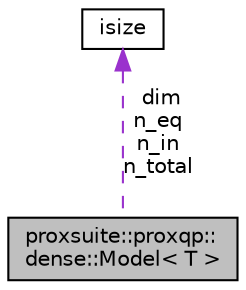 digraph "proxsuite::proxqp::dense::Model&lt; T &gt;"
{
 // LATEX_PDF_SIZE
  bgcolor="transparent";
  edge [fontname="Helvetica",fontsize="10",labelfontname="Helvetica",labelfontsize="10"];
  node [fontname="Helvetica",fontsize="10",shape=record];
  Node1 [label="proxsuite::proxqp::\ldense::Model\< T \>",height=0.2,width=0.4,color="black", fillcolor="grey75", style="filled", fontcolor="black",tooltip="This class stores the model of the QP problem."];
  Node2 -> Node1 [dir="back",color="darkorchid3",fontsize="10",style="dashed",label=" dim\nn_eq\nn_in\nn_total" ,fontname="Helvetica"];
  Node2 [label="isize",height=0.2,width=0.4,color="black",tooltip=" "];
}
